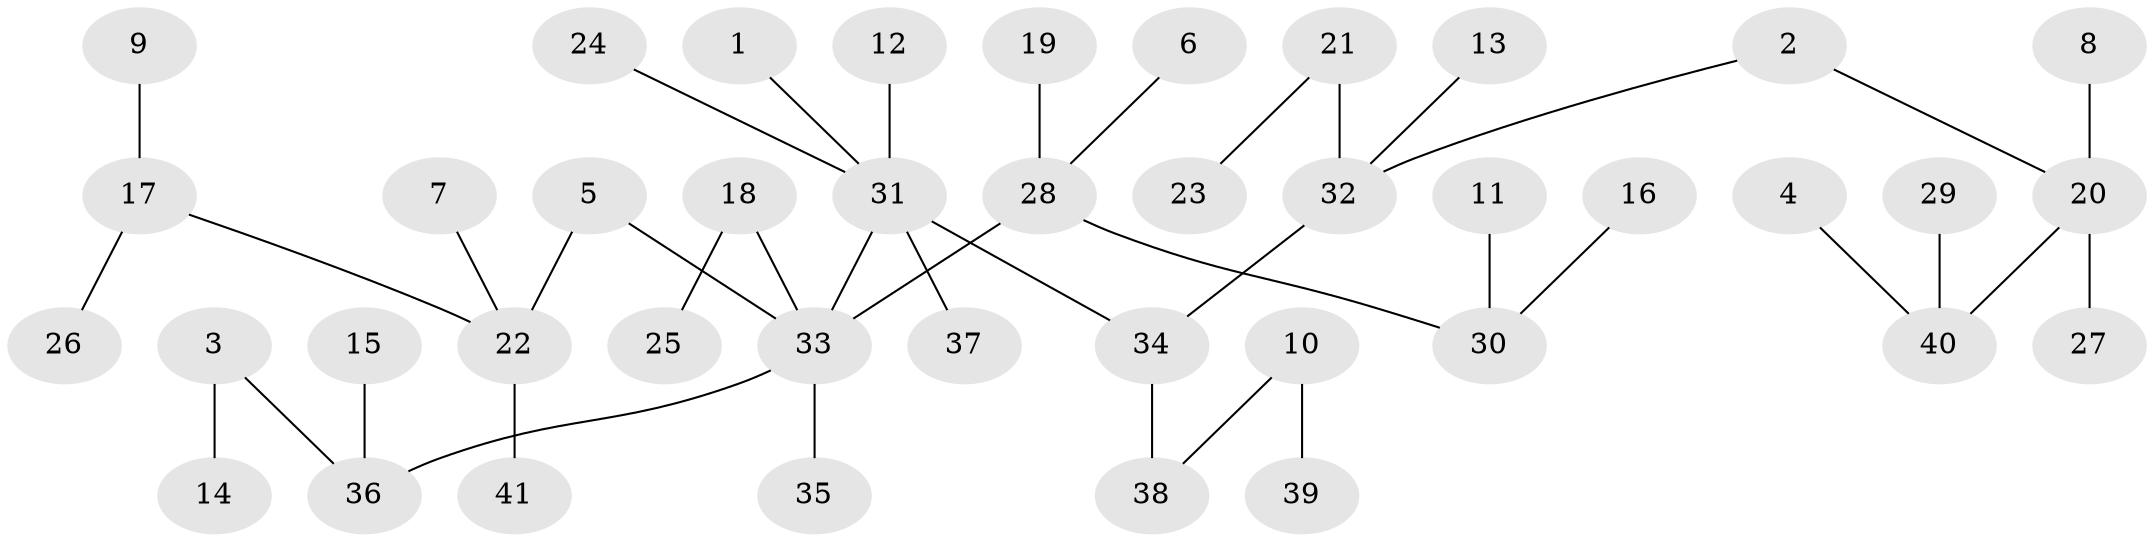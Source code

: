 // original degree distribution, {1: 0.49382716049382713, 7: 0.012345679012345678, 8: 0.012345679012345678, 4: 0.024691358024691357, 5: 0.06172839506172839, 2: 0.3333333333333333, 3: 0.04938271604938271, 6: 0.012345679012345678}
// Generated by graph-tools (version 1.1) at 2025/50/03/09/25 03:50:22]
// undirected, 41 vertices, 40 edges
graph export_dot {
graph [start="1"]
  node [color=gray90,style=filled];
  1;
  2;
  3;
  4;
  5;
  6;
  7;
  8;
  9;
  10;
  11;
  12;
  13;
  14;
  15;
  16;
  17;
  18;
  19;
  20;
  21;
  22;
  23;
  24;
  25;
  26;
  27;
  28;
  29;
  30;
  31;
  32;
  33;
  34;
  35;
  36;
  37;
  38;
  39;
  40;
  41;
  1 -- 31 [weight=1.0];
  2 -- 20 [weight=1.0];
  2 -- 32 [weight=1.0];
  3 -- 14 [weight=1.0];
  3 -- 36 [weight=1.0];
  4 -- 40 [weight=1.0];
  5 -- 22 [weight=1.0];
  5 -- 33 [weight=1.0];
  6 -- 28 [weight=1.0];
  7 -- 22 [weight=1.0];
  8 -- 20 [weight=1.0];
  9 -- 17 [weight=1.0];
  10 -- 38 [weight=1.0];
  10 -- 39 [weight=1.0];
  11 -- 30 [weight=1.0];
  12 -- 31 [weight=1.0];
  13 -- 32 [weight=1.0];
  15 -- 36 [weight=1.0];
  16 -- 30 [weight=1.0];
  17 -- 22 [weight=1.0];
  17 -- 26 [weight=1.0];
  18 -- 25 [weight=1.0];
  18 -- 33 [weight=1.0];
  19 -- 28 [weight=1.0];
  20 -- 27 [weight=1.0];
  20 -- 40 [weight=1.0];
  21 -- 23 [weight=1.0];
  21 -- 32 [weight=1.0];
  22 -- 41 [weight=1.0];
  24 -- 31 [weight=1.0];
  28 -- 30 [weight=1.0];
  28 -- 33 [weight=1.0];
  29 -- 40 [weight=1.0];
  31 -- 33 [weight=1.0];
  31 -- 34 [weight=1.0];
  31 -- 37 [weight=1.0];
  32 -- 34 [weight=1.0];
  33 -- 35 [weight=1.0];
  33 -- 36 [weight=1.0];
  34 -- 38 [weight=1.0];
}
